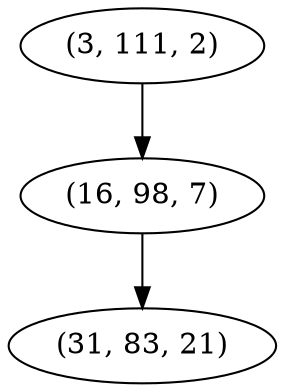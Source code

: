 digraph tree {
    "(3, 111, 2)";
    "(16, 98, 7)";
    "(31, 83, 21)";
    "(3, 111, 2)" -> "(16, 98, 7)";
    "(16, 98, 7)" -> "(31, 83, 21)";
}
